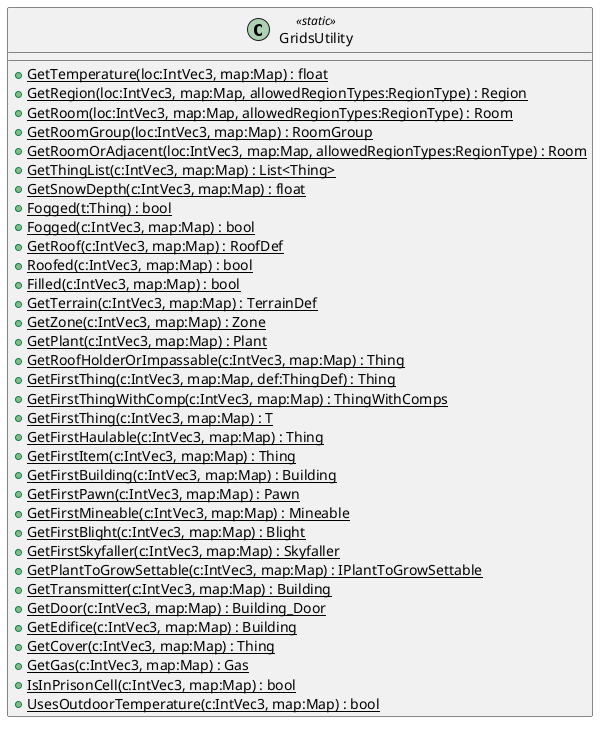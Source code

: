 @startuml
class GridsUtility <<static>> {
    + {static} GetTemperature(loc:IntVec3, map:Map) : float
    + {static} GetRegion(loc:IntVec3, map:Map, allowedRegionTypes:RegionType) : Region
    + {static} GetRoom(loc:IntVec3, map:Map, allowedRegionTypes:RegionType) : Room
    + {static} GetRoomGroup(loc:IntVec3, map:Map) : RoomGroup
    + {static} GetRoomOrAdjacent(loc:IntVec3, map:Map, allowedRegionTypes:RegionType) : Room
    + {static} GetThingList(c:IntVec3, map:Map) : List<Thing>
    + {static} GetSnowDepth(c:IntVec3, map:Map) : float
    + {static} Fogged(t:Thing) : bool
    + {static} Fogged(c:IntVec3, map:Map) : bool
    + {static} GetRoof(c:IntVec3, map:Map) : RoofDef
    + {static} Roofed(c:IntVec3, map:Map) : bool
    + {static} Filled(c:IntVec3, map:Map) : bool
    + {static} GetTerrain(c:IntVec3, map:Map) : TerrainDef
    + {static} GetZone(c:IntVec3, map:Map) : Zone
    + {static} GetPlant(c:IntVec3, map:Map) : Plant
    + {static} GetRoofHolderOrImpassable(c:IntVec3, map:Map) : Thing
    + {static} GetFirstThing(c:IntVec3, map:Map, def:ThingDef) : Thing
    + {static} GetFirstThingWithComp(c:IntVec3, map:Map) : ThingWithComps
    + {static} GetFirstThing(c:IntVec3, map:Map) : T
    + {static} GetFirstHaulable(c:IntVec3, map:Map) : Thing
    + {static} GetFirstItem(c:IntVec3, map:Map) : Thing
    + {static} GetFirstBuilding(c:IntVec3, map:Map) : Building
    + {static} GetFirstPawn(c:IntVec3, map:Map) : Pawn
    + {static} GetFirstMineable(c:IntVec3, map:Map) : Mineable
    + {static} GetFirstBlight(c:IntVec3, map:Map) : Blight
    + {static} GetFirstSkyfaller(c:IntVec3, map:Map) : Skyfaller
    + {static} GetPlantToGrowSettable(c:IntVec3, map:Map) : IPlantToGrowSettable
    + {static} GetTransmitter(c:IntVec3, map:Map) : Building
    + {static} GetDoor(c:IntVec3, map:Map) : Building_Door
    + {static} GetEdifice(c:IntVec3, map:Map) : Building
    + {static} GetCover(c:IntVec3, map:Map) : Thing
    + {static} GetGas(c:IntVec3, map:Map) : Gas
    + {static} IsInPrisonCell(c:IntVec3, map:Map) : bool
    + {static} UsesOutdoorTemperature(c:IntVec3, map:Map) : bool
}
@enduml
